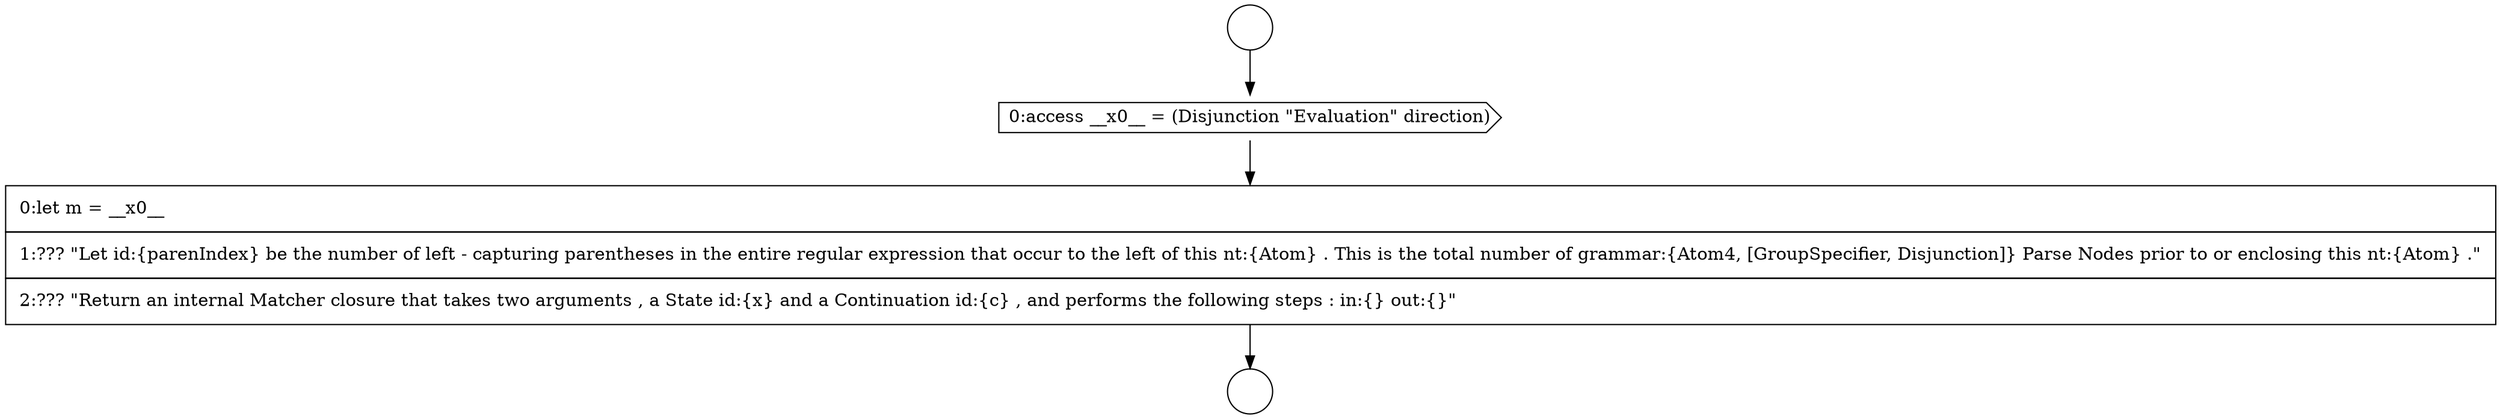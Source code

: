 digraph {
  node13515 [shape=circle label=" " color="black" fillcolor="white" style=filled]
  node13517 [shape=cds, label=<<font color="black">0:access __x0__ = (Disjunction &quot;Evaluation&quot; direction)</font>> color="black" fillcolor="white" style=filled]
  node13518 [shape=none, margin=0, label=<<font color="black">
    <table border="0" cellborder="1" cellspacing="0" cellpadding="10">
      <tr><td align="left">0:let m = __x0__</td></tr>
      <tr><td align="left">1:??? &quot;Let id:{parenIndex} be the number of left - capturing parentheses in the entire regular expression that occur to the left of this nt:{Atom} . This is the total number of grammar:{Atom4, [GroupSpecifier, Disjunction]} Parse Nodes prior to or enclosing this nt:{Atom} .&quot;</td></tr>
      <tr><td align="left">2:??? &quot;Return an internal Matcher closure that takes two arguments , a State id:{x} and a Continuation id:{c} , and performs the following steps : in:{} out:{}&quot;</td></tr>
    </table>
  </font>> color="black" fillcolor="white" style=filled]
  node13516 [shape=circle label=" " color="black" fillcolor="white" style=filled]
  node13515 -> node13517 [ color="black"]
  node13517 -> node13518 [ color="black"]
  node13518 -> node13516 [ color="black"]
}

